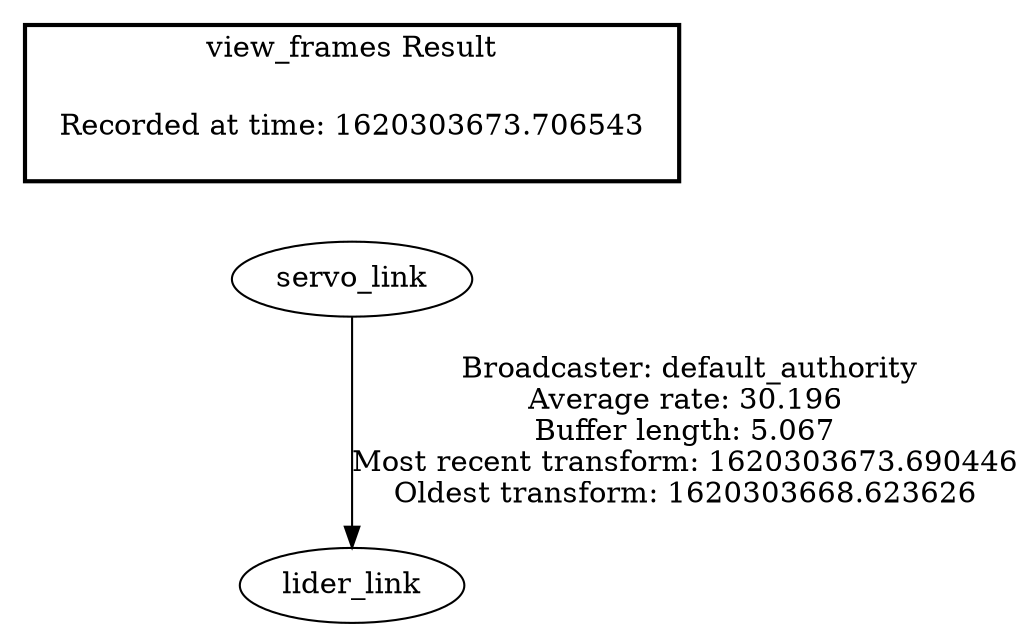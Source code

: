 digraph G {
"servo_link" -> "lider_link"[label=" Broadcaster: default_authority\nAverage rate: 30.196\nBuffer length: 5.067\nMost recent transform: 1620303673.690446\nOldest transform: 1620303668.623626\n"];
edge [style=invis];
 subgraph cluster_legend { style=bold; color=black; label ="view_frames Result";
"Recorded at time: 1620303673.706543"[ shape=plaintext ] ;
}->"servo_link";
}